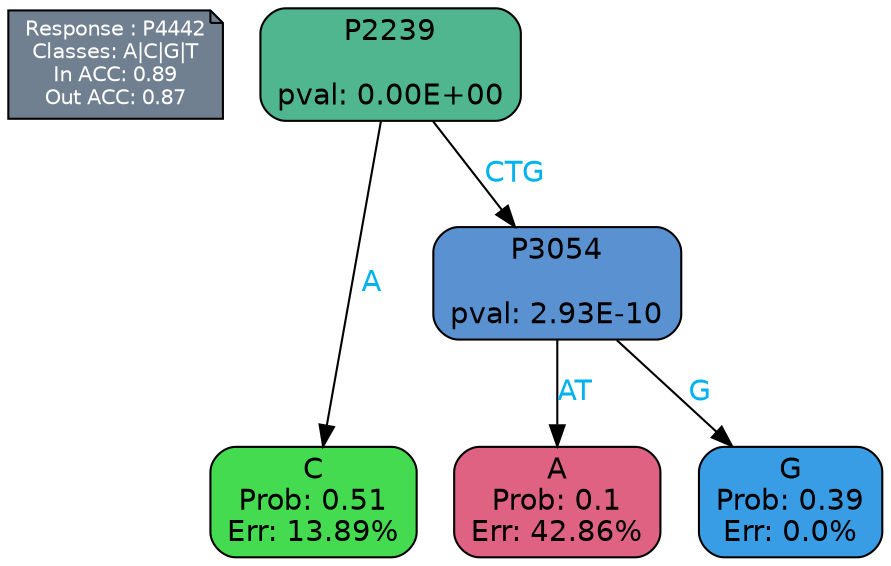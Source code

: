 digraph Tree {
node [shape=box, style="filled, rounded", color="black", fontname=helvetica] ;
graph [ranksep=equally, splines=polylines, bgcolor=transparent, dpi=600] ;
edge [fontname=helvetica] ;
LEGEND [label="Response : P4442
Classes: A|C|G|T
In ACC: 0.89
Out ACC: 0.87
",shape=note,align=left,style=filled,fillcolor="slategray",fontcolor="white",fontsize=10];1 [label="P2239

pval: 0.00E+00", fillcolor="#4fb690"] ;
2 [label="C
Prob: 0.51
Err: 13.89%", fillcolor="#45db50"] ;
3 [label="P3054

pval: 2.93E-10", fillcolor="#5a91d1"] ;
4 [label="A
Prob: 0.1
Err: 42.86%", fillcolor="#df6282"] ;
5 [label="G
Prob: 0.39
Err: 0.0%", fillcolor="#399de5"] ;
1 -> 2 [label="A",fontcolor=deepskyblue2] ;
1 -> 3 [label="CTG",fontcolor=deepskyblue2] ;
3 -> 4 [label="AT",fontcolor=deepskyblue2] ;
3 -> 5 [label="G",fontcolor=deepskyblue2] ;
{rank = same; 2;4;5;}{rank = same; LEGEND;1;}}